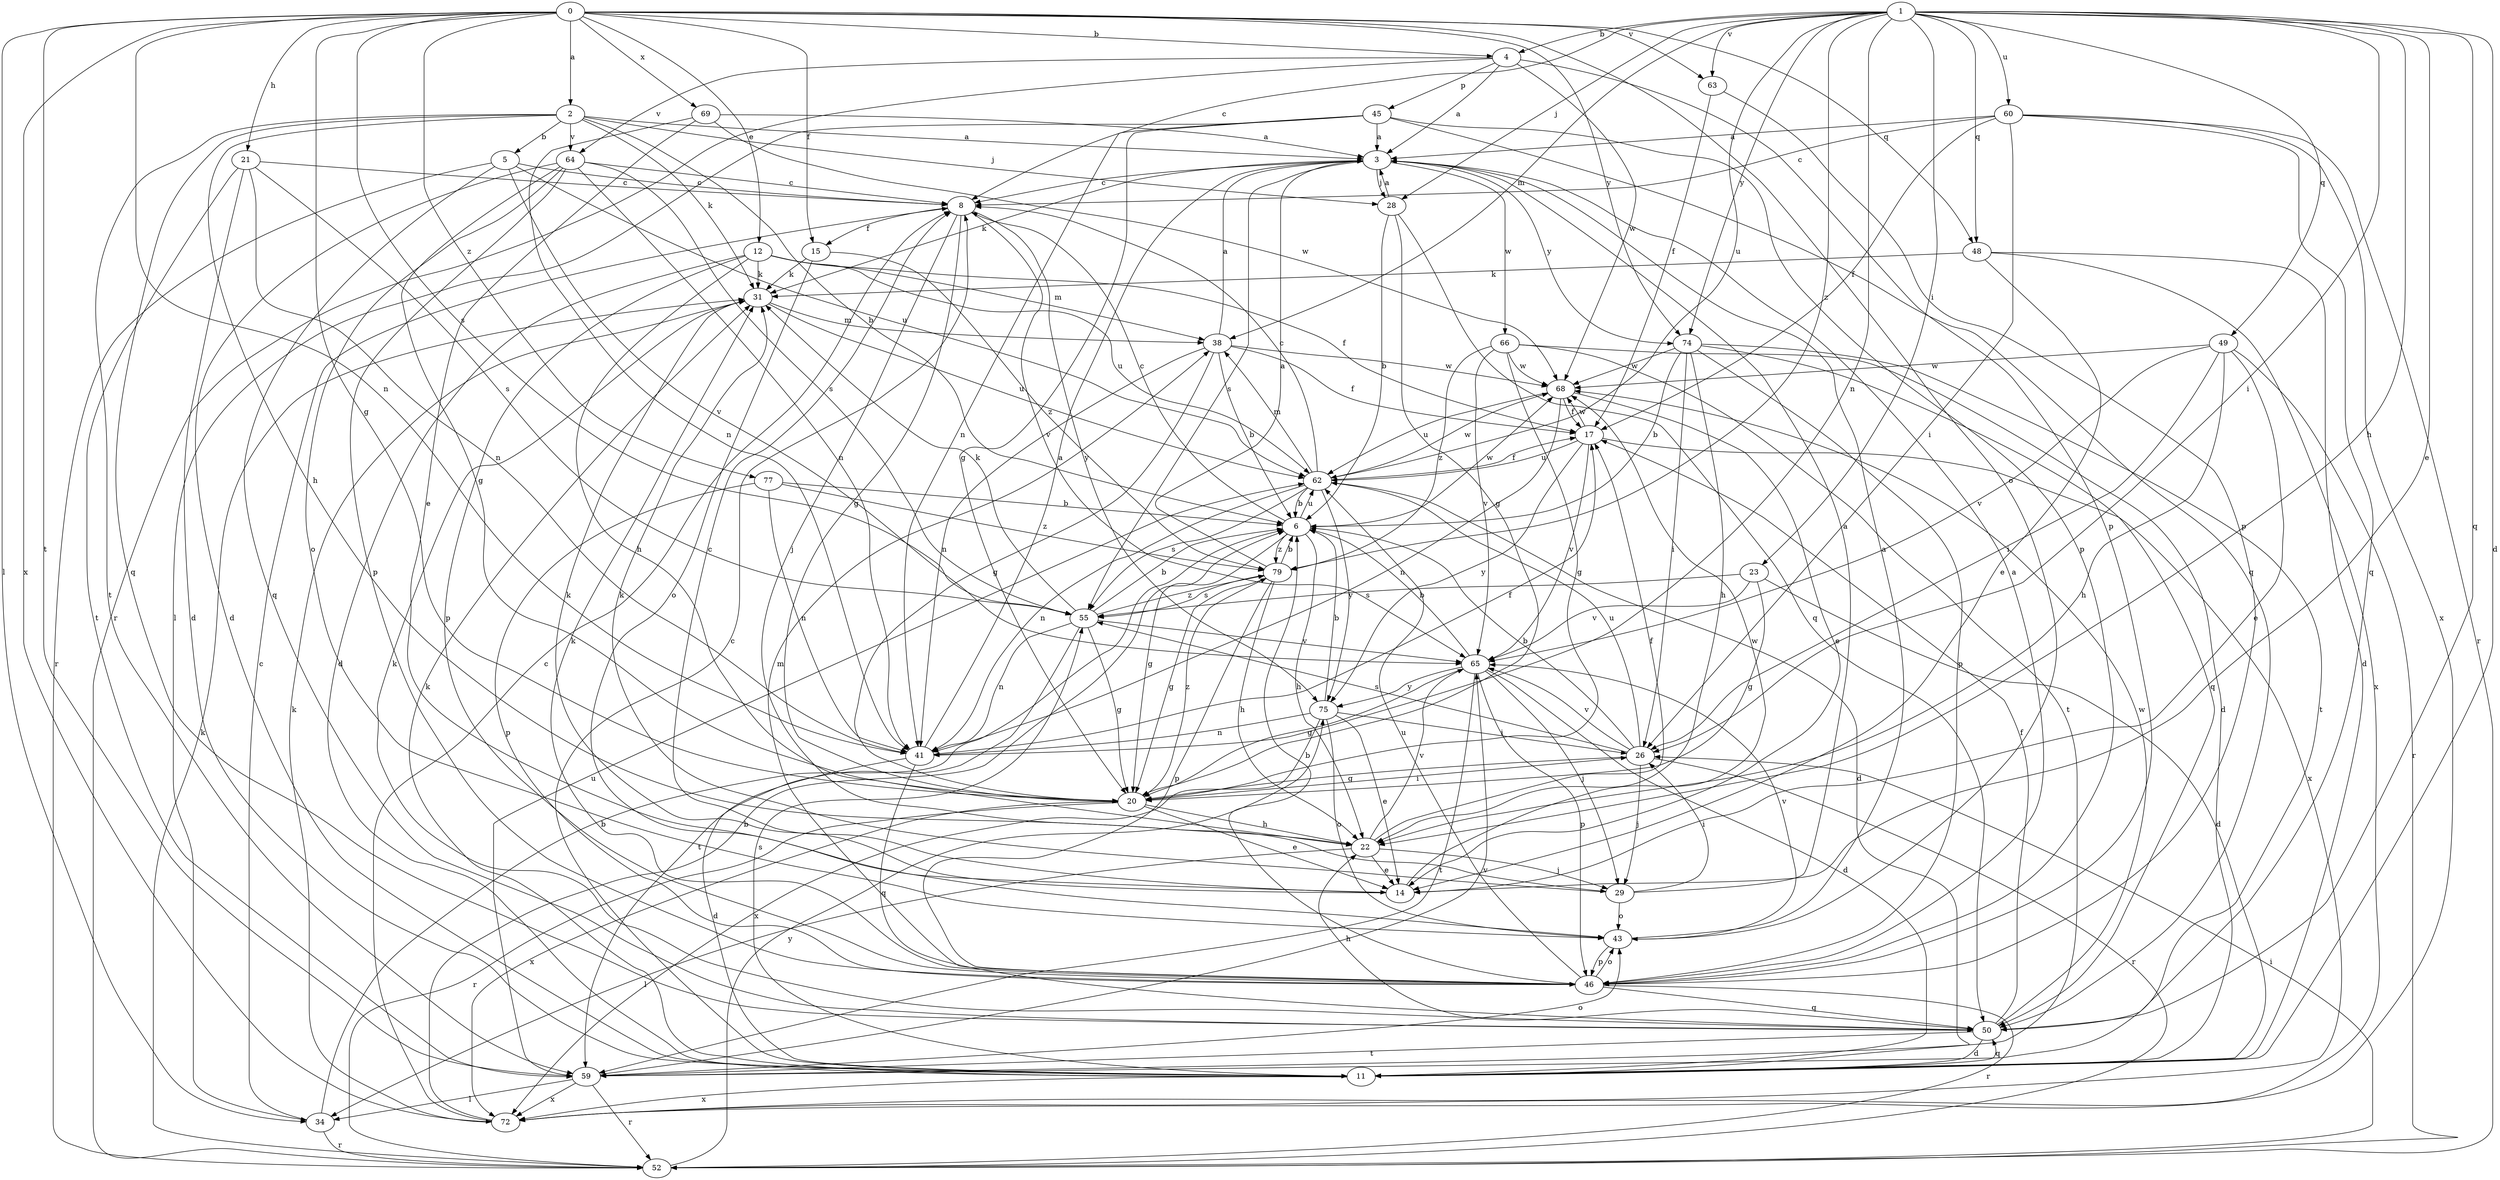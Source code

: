 strict digraph  {
0;
1;
2;
3;
4;
5;
6;
8;
11;
12;
14;
15;
17;
20;
21;
22;
23;
26;
28;
29;
31;
34;
38;
41;
43;
45;
46;
48;
49;
50;
52;
55;
59;
60;
62;
63;
64;
65;
66;
68;
69;
72;
74;
75;
77;
79;
0 -> 2  [label=a];
0 -> 4  [label=b];
0 -> 12  [label=e];
0 -> 15  [label=f];
0 -> 20  [label=g];
0 -> 21  [label=h];
0 -> 34  [label=l];
0 -> 41  [label=n];
0 -> 43  [label=o];
0 -> 48  [label=q];
0 -> 55  [label=s];
0 -> 59  [label=t];
0 -> 63  [label=v];
0 -> 69  [label=x];
0 -> 72  [label=x];
0 -> 74  [label=y];
0 -> 77  [label=z];
1 -> 4  [label=b];
1 -> 8  [label=c];
1 -> 11  [label=d];
1 -> 14  [label=e];
1 -> 22  [label=h];
1 -> 23  [label=i];
1 -> 26  [label=i];
1 -> 28  [label=j];
1 -> 38  [label=m];
1 -> 41  [label=n];
1 -> 48  [label=q];
1 -> 49  [label=q];
1 -> 50  [label=q];
1 -> 60  [label=u];
1 -> 62  [label=u];
1 -> 63  [label=v];
1 -> 74  [label=y];
1 -> 79  [label=z];
2 -> 3  [label=a];
2 -> 5  [label=b];
2 -> 6  [label=b];
2 -> 22  [label=h];
2 -> 28  [label=j];
2 -> 31  [label=k];
2 -> 50  [label=q];
2 -> 59  [label=t];
2 -> 64  [label=v];
3 -> 8  [label=c];
3 -> 28  [label=j];
3 -> 31  [label=k];
3 -> 55  [label=s];
3 -> 66  [label=w];
3 -> 74  [label=y];
4 -> 3  [label=a];
4 -> 45  [label=p];
4 -> 46  [label=p];
4 -> 52  [label=r];
4 -> 64  [label=v];
4 -> 68  [label=w];
5 -> 8  [label=c];
5 -> 50  [label=q];
5 -> 52  [label=r];
5 -> 62  [label=u];
5 -> 65  [label=v];
6 -> 8  [label=c];
6 -> 20  [label=g];
6 -> 22  [label=h];
6 -> 62  [label=u];
6 -> 68  [label=w];
6 -> 79  [label=z];
8 -> 15  [label=f];
8 -> 20  [label=g];
8 -> 29  [label=j];
8 -> 65  [label=v];
8 -> 75  [label=y];
11 -> 8  [label=c];
11 -> 31  [label=k];
11 -> 50  [label=q];
11 -> 55  [label=s];
11 -> 72  [label=x];
12 -> 11  [label=d];
12 -> 17  [label=f];
12 -> 22  [label=h];
12 -> 31  [label=k];
12 -> 38  [label=m];
12 -> 46  [label=p];
12 -> 62  [label=u];
14 -> 8  [label=c];
14 -> 31  [label=k];
14 -> 68  [label=w];
15 -> 31  [label=k];
15 -> 43  [label=o];
15 -> 79  [label=z];
17 -> 62  [label=u];
17 -> 65  [label=v];
17 -> 68  [label=w];
17 -> 72  [label=x];
17 -> 75  [label=y];
20 -> 14  [label=e];
20 -> 22  [label=h];
20 -> 26  [label=i];
20 -> 52  [label=r];
20 -> 72  [label=x];
20 -> 79  [label=z];
21 -> 8  [label=c];
21 -> 11  [label=d];
21 -> 41  [label=n];
21 -> 55  [label=s];
21 -> 59  [label=t];
22 -> 14  [label=e];
22 -> 17  [label=f];
22 -> 29  [label=j];
22 -> 34  [label=l];
22 -> 65  [label=v];
23 -> 11  [label=d];
23 -> 20  [label=g];
23 -> 55  [label=s];
23 -> 65  [label=v];
26 -> 6  [label=b];
26 -> 20  [label=g];
26 -> 29  [label=j];
26 -> 52  [label=r];
26 -> 55  [label=s];
26 -> 62  [label=u];
26 -> 65  [label=v];
28 -> 3  [label=a];
28 -> 6  [label=b];
28 -> 20  [label=g];
28 -> 50  [label=q];
29 -> 3  [label=a];
29 -> 26  [label=i];
29 -> 31  [label=k];
29 -> 43  [label=o];
31 -> 38  [label=m];
31 -> 62  [label=u];
34 -> 6  [label=b];
34 -> 8  [label=c];
34 -> 52  [label=r];
38 -> 3  [label=a];
38 -> 6  [label=b];
38 -> 17  [label=f];
38 -> 20  [label=g];
38 -> 41  [label=n];
38 -> 68  [label=w];
41 -> 3  [label=a];
41 -> 11  [label=d];
41 -> 17  [label=f];
41 -> 50  [label=q];
43 -> 3  [label=a];
43 -> 46  [label=p];
43 -> 65  [label=v];
45 -> 3  [label=a];
45 -> 20  [label=g];
45 -> 34  [label=l];
45 -> 41  [label=n];
45 -> 46  [label=p];
45 -> 50  [label=q];
46 -> 3  [label=a];
46 -> 6  [label=b];
46 -> 31  [label=k];
46 -> 38  [label=m];
46 -> 43  [label=o];
46 -> 50  [label=q];
46 -> 52  [label=r];
46 -> 62  [label=u];
48 -> 11  [label=d];
48 -> 14  [label=e];
48 -> 31  [label=k];
48 -> 72  [label=x];
49 -> 14  [label=e];
49 -> 22  [label=h];
49 -> 26  [label=i];
49 -> 52  [label=r];
49 -> 65  [label=v];
49 -> 68  [label=w];
50 -> 11  [label=d];
50 -> 17  [label=f];
50 -> 22  [label=h];
50 -> 31  [label=k];
50 -> 59  [label=t];
50 -> 68  [label=w];
52 -> 26  [label=i];
52 -> 31  [label=k];
52 -> 75  [label=y];
55 -> 6  [label=b];
55 -> 20  [label=g];
55 -> 31  [label=k];
55 -> 41  [label=n];
55 -> 59  [label=t];
55 -> 65  [label=v];
55 -> 79  [label=z];
59 -> 34  [label=l];
59 -> 43  [label=o];
59 -> 52  [label=r];
59 -> 62  [label=u];
59 -> 65  [label=v];
59 -> 72  [label=x];
60 -> 3  [label=a];
60 -> 8  [label=c];
60 -> 17  [label=f];
60 -> 26  [label=i];
60 -> 50  [label=q];
60 -> 52  [label=r];
60 -> 72  [label=x];
62 -> 6  [label=b];
62 -> 8  [label=c];
62 -> 11  [label=d];
62 -> 17  [label=f];
62 -> 38  [label=m];
62 -> 41  [label=n];
62 -> 55  [label=s];
62 -> 68  [label=w];
62 -> 75  [label=y];
63 -> 17  [label=f];
63 -> 46  [label=p];
64 -> 8  [label=c];
64 -> 11  [label=d];
64 -> 20  [label=g];
64 -> 41  [label=n];
64 -> 43  [label=o];
64 -> 46  [label=p];
64 -> 55  [label=s];
65 -> 6  [label=b];
65 -> 11  [label=d];
65 -> 20  [label=g];
65 -> 29  [label=j];
65 -> 46  [label=p];
65 -> 59  [label=t];
65 -> 75  [label=y];
66 -> 11  [label=d];
66 -> 20  [label=g];
66 -> 59  [label=t];
66 -> 65  [label=v];
66 -> 68  [label=w];
66 -> 79  [label=z];
68 -> 14  [label=e];
68 -> 17  [label=f];
68 -> 41  [label=n];
68 -> 62  [label=u];
69 -> 3  [label=a];
69 -> 14  [label=e];
69 -> 41  [label=n];
69 -> 68  [label=w];
72 -> 6  [label=b];
72 -> 8  [label=c];
72 -> 31  [label=k];
74 -> 6  [label=b];
74 -> 22  [label=h];
74 -> 26  [label=i];
74 -> 46  [label=p];
74 -> 50  [label=q];
74 -> 59  [label=t];
74 -> 68  [label=w];
75 -> 6  [label=b];
75 -> 14  [label=e];
75 -> 26  [label=i];
75 -> 41  [label=n];
75 -> 43  [label=o];
75 -> 72  [label=x];
77 -> 6  [label=b];
77 -> 41  [label=n];
77 -> 46  [label=p];
77 -> 79  [label=z];
79 -> 3  [label=a];
79 -> 6  [label=b];
79 -> 20  [label=g];
79 -> 22  [label=h];
79 -> 46  [label=p];
79 -> 55  [label=s];
}
